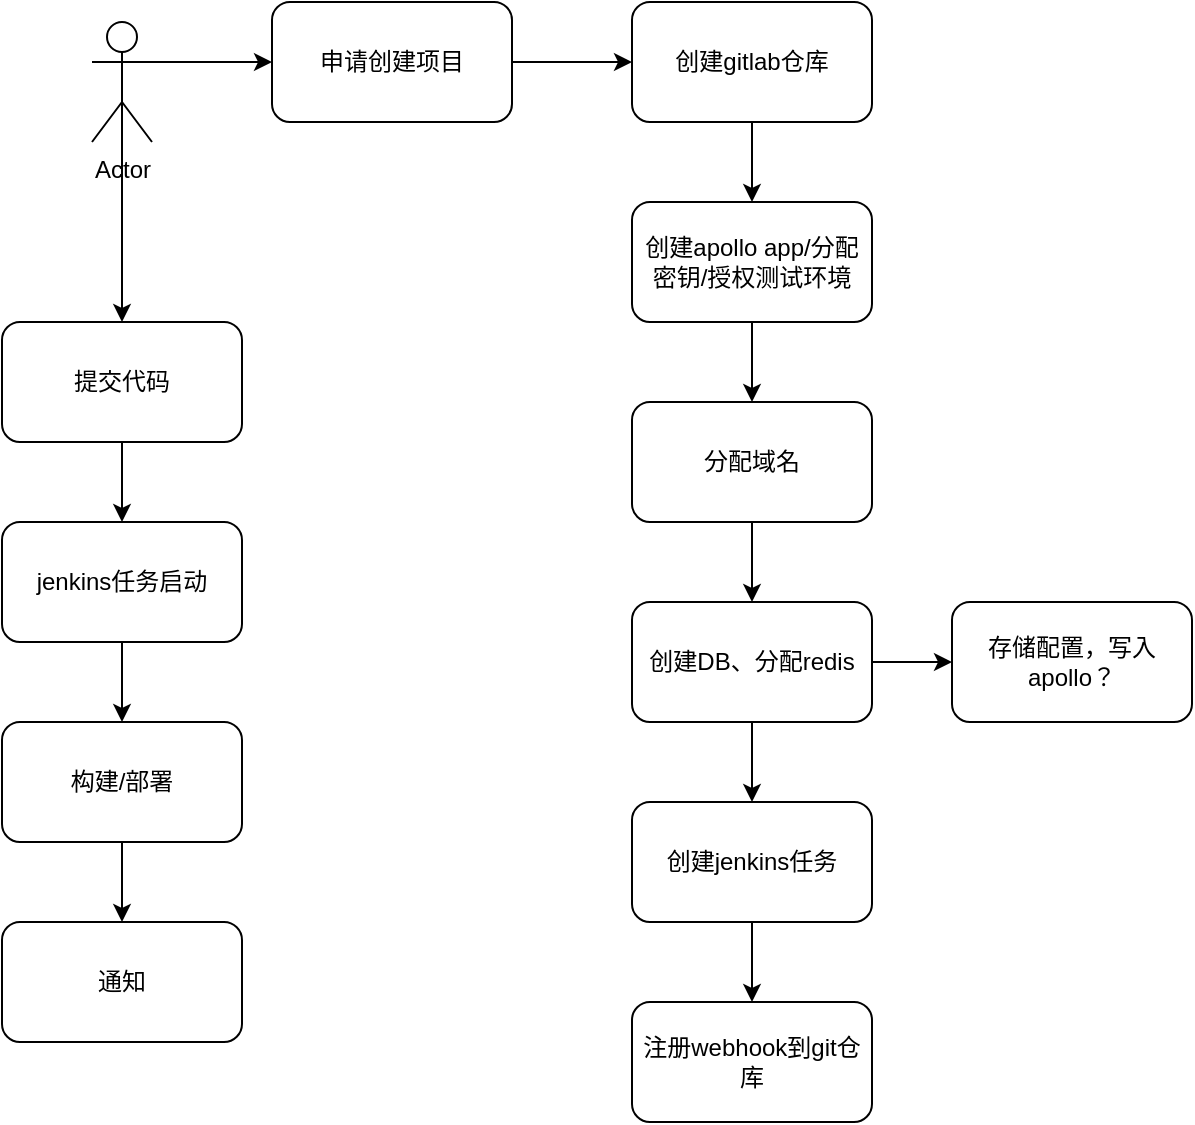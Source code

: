 <mxfile version="21.0.8" type="github">
  <diagram name="第 1 页" id="z19mSJFszKogab6qhDWc">
    <mxGraphModel dx="681" dy="697" grid="1" gridSize="10" guides="1" tooltips="1" connect="1" arrows="1" fold="1" page="1" pageScale="1" pageWidth="100000" pageHeight="100000" math="0" shadow="0">
      <root>
        <mxCell id="0" />
        <mxCell id="1" parent="0" />
        <mxCell id="oWucUd9zgR5w3wV0esu_-8" style="edgeStyle=orthogonalEdgeStyle;rounded=0;orthogonalLoop=1;jettySize=auto;html=1;exitX=1;exitY=0.5;exitDx=0;exitDy=0;entryX=0;entryY=0.5;entryDx=0;entryDy=0;" edge="1" parent="1" source="oWucUd9zgR5w3wV0esu_-1" target="oWucUd9zgR5w3wV0esu_-2">
          <mxGeometry relative="1" as="geometry" />
        </mxCell>
        <mxCell id="oWucUd9zgR5w3wV0esu_-1" value="申请创建项目" style="rounded=1;whiteSpace=wrap;html=1;" vertex="1" parent="1">
          <mxGeometry x="360" y="240" width="120" height="60" as="geometry" />
        </mxCell>
        <mxCell id="oWucUd9zgR5w3wV0esu_-9" style="edgeStyle=orthogonalEdgeStyle;rounded=0;orthogonalLoop=1;jettySize=auto;html=1;exitX=0.5;exitY=1;exitDx=0;exitDy=0;entryX=0.5;entryY=0;entryDx=0;entryDy=0;" edge="1" parent="1" source="oWucUd9zgR5w3wV0esu_-2" target="oWucUd9zgR5w3wV0esu_-6">
          <mxGeometry relative="1" as="geometry" />
        </mxCell>
        <mxCell id="oWucUd9zgR5w3wV0esu_-2" value="创建gitlab仓库" style="rounded=1;whiteSpace=wrap;html=1;" vertex="1" parent="1">
          <mxGeometry x="540" y="240" width="120" height="60" as="geometry" />
        </mxCell>
        <mxCell id="oWucUd9zgR5w3wV0esu_-10" style="edgeStyle=orthogonalEdgeStyle;rounded=0;orthogonalLoop=1;jettySize=auto;html=1;exitX=0.5;exitY=1;exitDx=0;exitDy=0;entryX=0.5;entryY=0;entryDx=0;entryDy=0;" edge="1" parent="1" source="oWucUd9zgR5w3wV0esu_-6" target="oWucUd9zgR5w3wV0esu_-7">
          <mxGeometry relative="1" as="geometry" />
        </mxCell>
        <mxCell id="oWucUd9zgR5w3wV0esu_-6" value="创建apollo app/分配密钥/授权测试环境" style="rounded=1;whiteSpace=wrap;html=1;" vertex="1" parent="1">
          <mxGeometry x="540" y="340" width="120" height="60" as="geometry" />
        </mxCell>
        <mxCell id="oWucUd9zgR5w3wV0esu_-12" style="edgeStyle=orthogonalEdgeStyle;rounded=0;orthogonalLoop=1;jettySize=auto;html=1;exitX=0.5;exitY=1;exitDx=0;exitDy=0;" edge="1" parent="1" source="oWucUd9zgR5w3wV0esu_-7" target="oWucUd9zgR5w3wV0esu_-11">
          <mxGeometry relative="1" as="geometry" />
        </mxCell>
        <mxCell id="oWucUd9zgR5w3wV0esu_-7" value="分配域名" style="rounded=1;whiteSpace=wrap;html=1;" vertex="1" parent="1">
          <mxGeometry x="540" y="440" width="120" height="60" as="geometry" />
        </mxCell>
        <mxCell id="oWucUd9zgR5w3wV0esu_-14" style="edgeStyle=orthogonalEdgeStyle;rounded=0;orthogonalLoop=1;jettySize=auto;html=1;exitX=0.5;exitY=1;exitDx=0;exitDy=0;entryX=0.5;entryY=0;entryDx=0;entryDy=0;" edge="1" parent="1" source="oWucUd9zgR5w3wV0esu_-11" target="oWucUd9zgR5w3wV0esu_-13">
          <mxGeometry relative="1" as="geometry" />
        </mxCell>
        <mxCell id="oWucUd9zgR5w3wV0esu_-28" style="edgeStyle=orthogonalEdgeStyle;rounded=0;orthogonalLoop=1;jettySize=auto;html=1;exitX=1;exitY=0.5;exitDx=0;exitDy=0;entryX=0;entryY=0.5;entryDx=0;entryDy=0;" edge="1" parent="1" source="oWucUd9zgR5w3wV0esu_-11" target="oWucUd9zgR5w3wV0esu_-27">
          <mxGeometry relative="1" as="geometry" />
        </mxCell>
        <mxCell id="oWucUd9zgR5w3wV0esu_-11" value="创建DB、分配redis" style="rounded=1;whiteSpace=wrap;html=1;" vertex="1" parent="1">
          <mxGeometry x="540" y="540" width="120" height="60" as="geometry" />
        </mxCell>
        <mxCell id="oWucUd9zgR5w3wV0esu_-16" style="edgeStyle=orthogonalEdgeStyle;rounded=0;orthogonalLoop=1;jettySize=auto;html=1;exitX=0.5;exitY=1;exitDx=0;exitDy=0;entryX=0.5;entryY=0;entryDx=0;entryDy=0;" edge="1" parent="1" source="oWucUd9zgR5w3wV0esu_-13" target="oWucUd9zgR5w3wV0esu_-15">
          <mxGeometry relative="1" as="geometry" />
        </mxCell>
        <mxCell id="oWucUd9zgR5w3wV0esu_-13" value="创建jenkins任务" style="rounded=1;whiteSpace=wrap;html=1;" vertex="1" parent="1">
          <mxGeometry x="540" y="640" width="120" height="60" as="geometry" />
        </mxCell>
        <mxCell id="oWucUd9zgR5w3wV0esu_-15" value="注册webhook到git仓库" style="rounded=1;whiteSpace=wrap;html=1;" vertex="1" parent="1">
          <mxGeometry x="540" y="740" width="120" height="60" as="geometry" />
        </mxCell>
        <mxCell id="oWucUd9zgR5w3wV0esu_-18" style="edgeStyle=orthogonalEdgeStyle;rounded=0;orthogonalLoop=1;jettySize=auto;html=1;exitX=1;exitY=0.333;exitDx=0;exitDy=0;exitPerimeter=0;entryX=0;entryY=0.5;entryDx=0;entryDy=0;" edge="1" parent="1" source="oWucUd9zgR5w3wV0esu_-17" target="oWucUd9zgR5w3wV0esu_-1">
          <mxGeometry relative="1" as="geometry" />
        </mxCell>
        <mxCell id="oWucUd9zgR5w3wV0esu_-19" style="edgeStyle=orthogonalEdgeStyle;rounded=0;orthogonalLoop=1;jettySize=auto;html=1;exitX=0.5;exitY=0.5;exitDx=0;exitDy=0;exitPerimeter=0;" edge="1" parent="1" source="oWucUd9zgR5w3wV0esu_-17">
          <mxGeometry relative="1" as="geometry">
            <mxPoint x="285" y="400" as="targetPoint" />
          </mxGeometry>
        </mxCell>
        <mxCell id="oWucUd9zgR5w3wV0esu_-17" value="Actor" style="shape=umlActor;verticalLabelPosition=bottom;verticalAlign=top;html=1;outlineConnect=0;" vertex="1" parent="1">
          <mxGeometry x="270" y="250" width="30" height="60" as="geometry" />
        </mxCell>
        <mxCell id="oWucUd9zgR5w3wV0esu_-22" style="edgeStyle=orthogonalEdgeStyle;rounded=0;orthogonalLoop=1;jettySize=auto;html=1;exitX=0.5;exitY=1;exitDx=0;exitDy=0;entryX=0.5;entryY=0;entryDx=0;entryDy=0;" edge="1" parent="1" source="oWucUd9zgR5w3wV0esu_-20" target="oWucUd9zgR5w3wV0esu_-21">
          <mxGeometry relative="1" as="geometry" />
        </mxCell>
        <mxCell id="oWucUd9zgR5w3wV0esu_-20" value="提交代码" style="rounded=1;whiteSpace=wrap;html=1;" vertex="1" parent="1">
          <mxGeometry x="225" y="400" width="120" height="60" as="geometry" />
        </mxCell>
        <mxCell id="oWucUd9zgR5w3wV0esu_-25" style="edgeStyle=orthogonalEdgeStyle;rounded=0;orthogonalLoop=1;jettySize=auto;html=1;exitX=0.5;exitY=1;exitDx=0;exitDy=0;entryX=0.5;entryY=0;entryDx=0;entryDy=0;" edge="1" parent="1" source="oWucUd9zgR5w3wV0esu_-21" target="oWucUd9zgR5w3wV0esu_-23">
          <mxGeometry relative="1" as="geometry" />
        </mxCell>
        <mxCell id="oWucUd9zgR5w3wV0esu_-21" value="jenkins任务启动" style="rounded=1;whiteSpace=wrap;html=1;" vertex="1" parent="1">
          <mxGeometry x="225" y="500" width="120" height="60" as="geometry" />
        </mxCell>
        <mxCell id="oWucUd9zgR5w3wV0esu_-26" style="edgeStyle=orthogonalEdgeStyle;rounded=0;orthogonalLoop=1;jettySize=auto;html=1;exitX=0.5;exitY=1;exitDx=0;exitDy=0;entryX=0.5;entryY=0;entryDx=0;entryDy=0;" edge="1" parent="1" source="oWucUd9zgR5w3wV0esu_-23" target="oWucUd9zgR5w3wV0esu_-24">
          <mxGeometry relative="1" as="geometry" />
        </mxCell>
        <mxCell id="oWucUd9zgR5w3wV0esu_-23" value="构建/部署" style="rounded=1;whiteSpace=wrap;html=1;" vertex="1" parent="1">
          <mxGeometry x="225" y="600" width="120" height="60" as="geometry" />
        </mxCell>
        <mxCell id="oWucUd9zgR5w3wV0esu_-24" value="通知" style="rounded=1;whiteSpace=wrap;html=1;" vertex="1" parent="1">
          <mxGeometry x="225" y="700" width="120" height="60" as="geometry" />
        </mxCell>
        <mxCell id="oWucUd9zgR5w3wV0esu_-27" value="存储配置，写入apollo？" style="rounded=1;whiteSpace=wrap;html=1;" vertex="1" parent="1">
          <mxGeometry x="700" y="540" width="120" height="60" as="geometry" />
        </mxCell>
      </root>
    </mxGraphModel>
  </diagram>
</mxfile>
